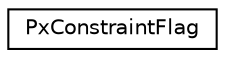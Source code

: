 digraph "Graphical Class Hierarchy"
{
  edge [fontname="Helvetica",fontsize="10",labelfontname="Helvetica",labelfontsize="10"];
  node [fontname="Helvetica",fontsize="10",shape=record];
  rankdir="LR";
  Node0 [label="PxConstraintFlag",height=0.2,width=0.4,color="black", fillcolor="white", style="filled",URL="$structPxConstraintFlag.html",tooltip="a table of function pointers for a constraint "];
}
